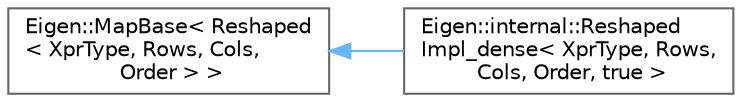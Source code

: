 digraph "Graphical Class Hierarchy"
{
 // LATEX_PDF_SIZE
  bgcolor="transparent";
  edge [fontname=Helvetica,fontsize=10,labelfontname=Helvetica,labelfontsize=10];
  node [fontname=Helvetica,fontsize=10,shape=box,height=0.2,width=0.4];
  rankdir="LR";
  Node0 [id="Node000000",label="Eigen::MapBase\< Reshaped\l\< XprType, Rows, Cols,\l Order \> \>",height=0.2,width=0.4,color="grey40", fillcolor="white", style="filled",URL="$classEigen_1_1MapBase.html",tooltip=" "];
  Node0 -> Node1 [id="edge1283_Node000000_Node000001",dir="back",color="steelblue1",style="solid",tooltip=" "];
  Node1 [id="Node000001",label="Eigen::internal::Reshaped\lImpl_dense\< XprType, Rows,\l Cols, Order, true \>",height=0.2,width=0.4,color="grey40", fillcolor="white", style="filled",URL="$classEigen_1_1internal_1_1ReshapedImpl__dense_3_01XprType_00_01Rows_00_01Cols_00_01Order_00_01true_01_4.html",tooltip=" "];
}
